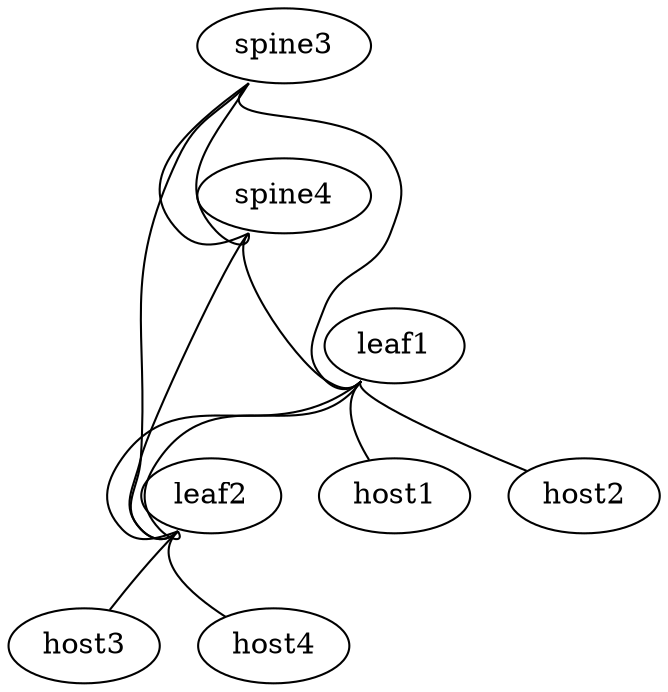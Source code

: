 graph "ALQ" {
"spine3":"swp1" -- "leaf1":"swp1"
"spine3":"swp2" -- "leaf2":"swp2"
"spine3":"swp3" -- "spine4":"swp3"
"spine3":"swp4" -- "spine4":"swp4"
"spine4":"swp1" -- "leaf1":"swp1"
"spine4":"swp2" -- "leaf2":"swp2"
"leaf1":"swp5" -- "leaf2":"swp5"
"leaf1":"swp6" -- "leaf2":"swp6"
"leaf1":"swp8" -- "host1":"44:38:39:00:00:11"
"leaf1":"swp9" -- "host2":"44:38:39:00:00:13"
"leaf2":"swp8" -- "host3":"44:38:39:00:00:15"
"leaf2":"swp9" -- "host4":"44:38:39:00:00:17"
}
